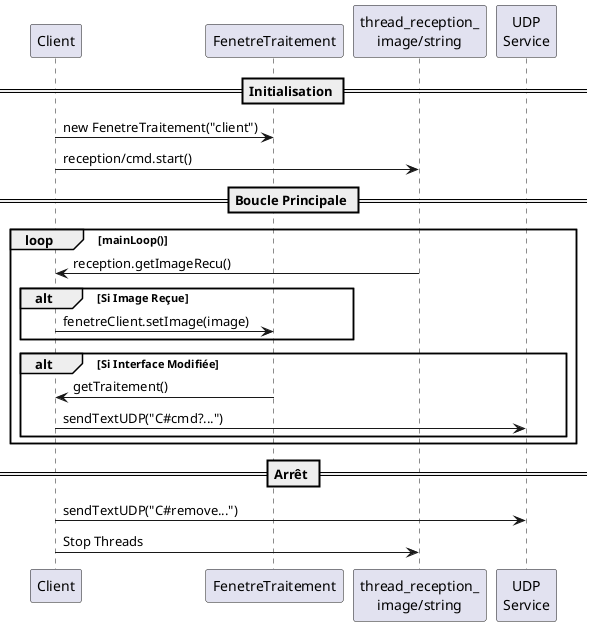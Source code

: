 @startuml client_sequence
participant "Client" as C
participant "FenetreTraitement" as GUI
participant "thread_reception_\nimage/string" as Threads
participant "UDP\nService" as UDP

== Initialisation ==
C -> GUI: new FenetreTraitement("client")
C -> Threads: reception/cmd.start()

== Boucle Principale ==
loop mainLoop()
    Threads -> C: reception.getImageRecu()
    
    alt Si Image Reçue
        C -> GUI: fenetreClient.setImage(image)
    end
    
    alt Si Interface Modifiée
        GUI -> C: getTraitement()
        C -> UDP: sendTextUDP("C#cmd?...")
    end
end

== Arrêt ==
C -> UDP: sendTextUDP("C#remove...")
C -> Threads: Stop Threads
@enduml